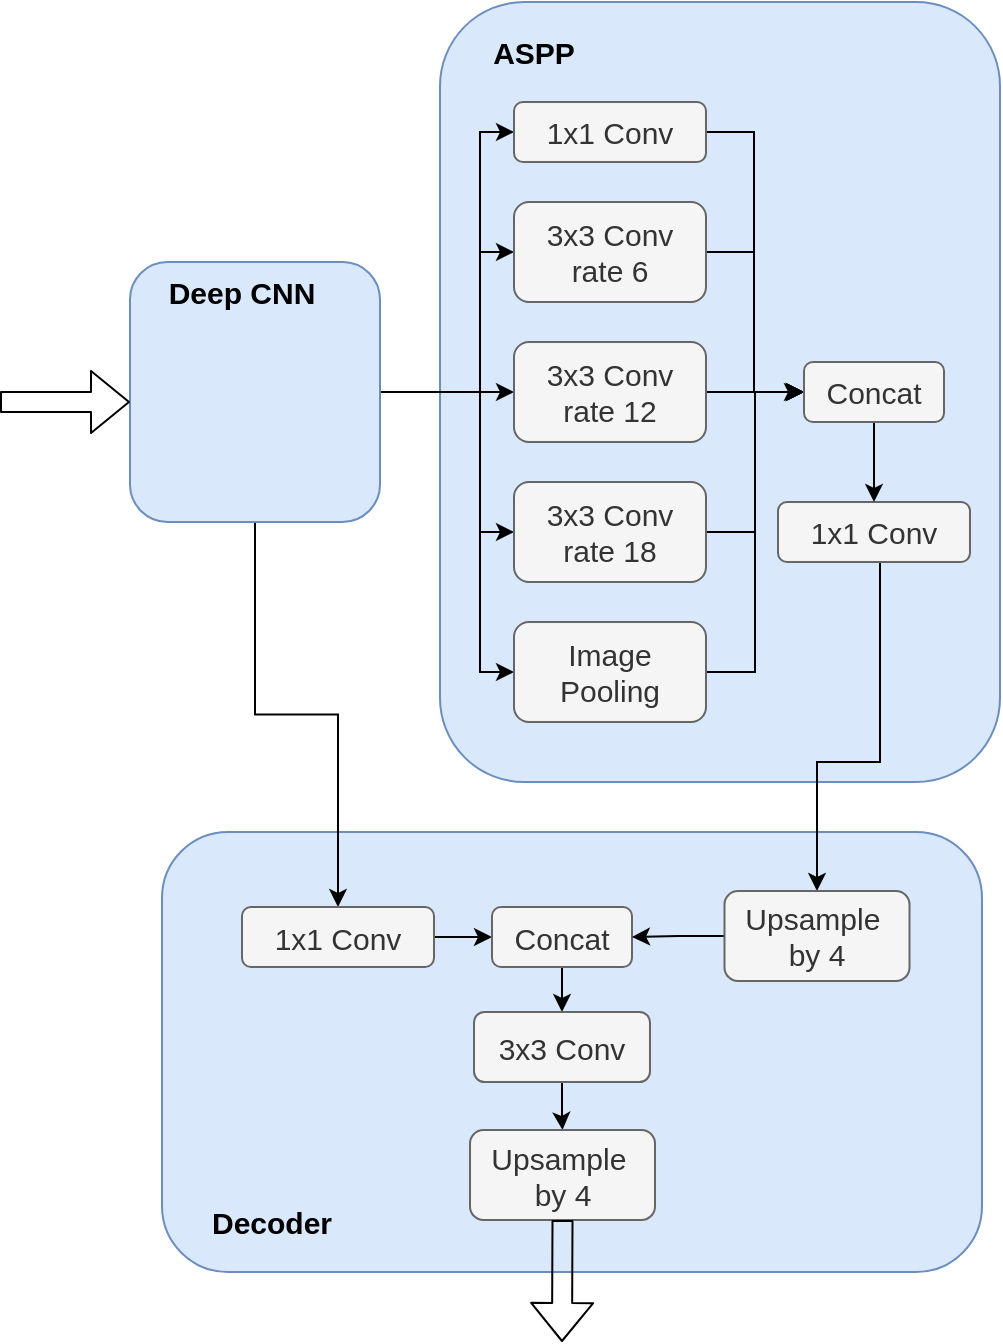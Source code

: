<mxfile version="14.7.7" type="github">
  <diagram id="l3SVyb221BhFx8IjSXw3" name="Page-1">
    <mxGraphModel dx="876" dy="804" grid="1" gridSize="5" guides="1" tooltips="1" connect="1" arrows="1" fold="1" page="1" pageScale="1" pageWidth="827" pageHeight="1169" math="0" shadow="0">
      <root>
        <mxCell id="0" />
        <mxCell id="1" parent="0" />
        <mxCell id="aKl-YUl-dlX9zGo-zKUE-4" value="" style="rounded=1;whiteSpace=wrap;html=1;fillColor=#dae8fc;strokeColor=#6c8ebf;" vertex="1" parent="1">
          <mxGeometry x="305" y="90" width="280" height="390" as="geometry" />
        </mxCell>
        <mxCell id="aKl-YUl-dlX9zGo-zKUE-29" value="" style="rounded=1;whiteSpace=wrap;html=1;fillColor=#dae8fc;strokeColor=#6c8ebf;" vertex="1" parent="1">
          <mxGeometry x="166" y="505" width="410" height="220" as="geometry" />
        </mxCell>
        <mxCell id="aKl-YUl-dlX9zGo-zKUE-26" style="edgeStyle=orthogonalEdgeStyle;rounded=0;orthogonalLoop=1;jettySize=auto;html=1;exitX=1;exitY=0.5;exitDx=0;exitDy=0;fontSize=15;entryX=0;entryY=0.5;entryDx=0;entryDy=0;" edge="1" parent="1" source="aKl-YUl-dlX9zGo-zKUE-1" target="aKl-YUl-dlX9zGo-zKUE-6">
          <mxGeometry relative="1" as="geometry">
            <Array as="points">
              <mxPoint x="325" y="285" />
              <mxPoint x="325" y="155" />
            </Array>
          </mxGeometry>
        </mxCell>
        <mxCell id="aKl-YUl-dlX9zGo-zKUE-38" style="edgeStyle=orthogonalEdgeStyle;rounded=0;orthogonalLoop=1;jettySize=auto;html=1;exitX=0.5;exitY=1;exitDx=0;exitDy=0;entryX=0.5;entryY=0;entryDx=0;entryDy=0;fontSize=15;" edge="1" parent="1" source="aKl-YUl-dlX9zGo-zKUE-1" target="aKl-YUl-dlX9zGo-zKUE-30">
          <mxGeometry relative="1" as="geometry" />
        </mxCell>
        <mxCell id="aKl-YUl-dlX9zGo-zKUE-47" style="edgeStyle=orthogonalEdgeStyle;rounded=0;orthogonalLoop=1;jettySize=auto;html=1;exitX=1;exitY=0.5;exitDx=0;exitDy=0;fontSize=15;" edge="1" parent="1" source="aKl-YUl-dlX9zGo-zKUE-1" target="aKl-YUl-dlX9zGo-zKUE-7">
          <mxGeometry relative="1" as="geometry">
            <Array as="points">
              <mxPoint x="325" y="285" />
              <mxPoint x="325" y="215" />
            </Array>
          </mxGeometry>
        </mxCell>
        <mxCell id="aKl-YUl-dlX9zGo-zKUE-48" style="edgeStyle=orthogonalEdgeStyle;rounded=0;orthogonalLoop=1;jettySize=auto;html=1;exitX=1;exitY=0.5;exitDx=0;exitDy=0;fontSize=15;" edge="1" parent="1" source="aKl-YUl-dlX9zGo-zKUE-1" target="aKl-YUl-dlX9zGo-zKUE-8">
          <mxGeometry relative="1" as="geometry" />
        </mxCell>
        <mxCell id="aKl-YUl-dlX9zGo-zKUE-49" style="edgeStyle=orthogonalEdgeStyle;rounded=0;orthogonalLoop=1;jettySize=auto;html=1;exitX=1;exitY=0.5;exitDx=0;exitDy=0;entryX=0;entryY=0.5;entryDx=0;entryDy=0;fontSize=15;" edge="1" parent="1" source="aKl-YUl-dlX9zGo-zKUE-1" target="aKl-YUl-dlX9zGo-zKUE-9">
          <mxGeometry relative="1" as="geometry">
            <Array as="points">
              <mxPoint x="325" y="285" />
              <mxPoint x="325" y="355" />
            </Array>
          </mxGeometry>
        </mxCell>
        <mxCell id="aKl-YUl-dlX9zGo-zKUE-50" style="edgeStyle=orthogonalEdgeStyle;rounded=0;orthogonalLoop=1;jettySize=auto;html=1;exitX=1;exitY=0.5;exitDx=0;exitDy=0;entryX=0;entryY=0.5;entryDx=0;entryDy=0;fontSize=15;" edge="1" parent="1" source="aKl-YUl-dlX9zGo-zKUE-1" target="aKl-YUl-dlX9zGo-zKUE-10">
          <mxGeometry relative="1" as="geometry">
            <Array as="points">
              <mxPoint x="325" y="285" />
              <mxPoint x="325" y="425" />
            </Array>
          </mxGeometry>
        </mxCell>
        <mxCell id="aKl-YUl-dlX9zGo-zKUE-1" value="" style="rounded=1;whiteSpace=wrap;html=1;fillColor=#dae8fc;strokeColor=#6c8ebf;" vertex="1" parent="1">
          <mxGeometry x="150" y="220" width="125" height="130" as="geometry" />
        </mxCell>
        <mxCell id="aKl-YUl-dlX9zGo-zKUE-2" value="Deep CNN" style="text;html=1;strokeColor=none;fillColor=none;align=center;verticalAlign=middle;whiteSpace=wrap;rounded=0;fontSize=15;fontStyle=1" vertex="1" parent="1">
          <mxGeometry x="166" y="220" width="80" height="30" as="geometry" />
        </mxCell>
        <mxCell id="aKl-YUl-dlX9zGo-zKUE-5" value="ASPP" style="text;html=1;strokeColor=none;fillColor=none;align=center;verticalAlign=middle;whiteSpace=wrap;rounded=0;fontSize=15;fontStyle=1" vertex="1" parent="1">
          <mxGeometry x="312" y="100" width="80" height="30" as="geometry" />
        </mxCell>
        <mxCell id="aKl-YUl-dlX9zGo-zKUE-20" style="edgeStyle=orthogonalEdgeStyle;rounded=0;orthogonalLoop=1;jettySize=auto;html=1;exitX=1;exitY=0.5;exitDx=0;exitDy=0;entryX=0;entryY=0.5;entryDx=0;entryDy=0;fontSize=15;" edge="1" parent="1">
          <mxGeometry relative="1" as="geometry">
            <mxPoint x="437" y="155" as="sourcePoint" />
            <mxPoint x="486" y="285" as="targetPoint" />
            <Array as="points">
              <mxPoint x="462" y="155" />
              <mxPoint x="462" y="285" />
            </Array>
          </mxGeometry>
        </mxCell>
        <mxCell id="aKl-YUl-dlX9zGo-zKUE-6" value="1x1 Conv" style="rounded=1;whiteSpace=wrap;html=1;fontSize=15;fillColor=#f5f5f5;strokeColor=#666666;fontColor=#333333;" vertex="1" parent="1">
          <mxGeometry x="342" y="140" width="96" height="30" as="geometry" />
        </mxCell>
        <mxCell id="aKl-YUl-dlX9zGo-zKUE-21" style="edgeStyle=orthogonalEdgeStyle;rounded=0;orthogonalLoop=1;jettySize=auto;html=1;exitX=1;exitY=0.5;exitDx=0;exitDy=0;fontSize=15;" edge="1" parent="1" source="aKl-YUl-dlX9zGo-zKUE-7">
          <mxGeometry relative="1" as="geometry">
            <mxPoint x="487" y="285" as="targetPoint" />
            <Array as="points">
              <mxPoint x="462" y="215" />
              <mxPoint x="462" y="285" />
            </Array>
          </mxGeometry>
        </mxCell>
        <mxCell id="aKl-YUl-dlX9zGo-zKUE-7" value="3x3 Conv&lt;br&gt;rate 6" style="rounded=1;whiteSpace=wrap;html=1;fontSize=15;fillColor=#f5f5f5;strokeColor=#666666;fontColor=#333333;" vertex="1" parent="1">
          <mxGeometry x="342" y="190" width="96" height="50" as="geometry" />
        </mxCell>
        <mxCell id="aKl-YUl-dlX9zGo-zKUE-22" style="edgeStyle=orthogonalEdgeStyle;rounded=0;orthogonalLoop=1;jettySize=auto;html=1;exitX=1;exitY=0.5;exitDx=0;exitDy=0;entryX=0;entryY=0.5;entryDx=0;entryDy=0;fontSize=15;" edge="1" parent="1" source="aKl-YUl-dlX9zGo-zKUE-8" target="aKl-YUl-dlX9zGo-zKUE-18">
          <mxGeometry relative="1" as="geometry" />
        </mxCell>
        <mxCell id="aKl-YUl-dlX9zGo-zKUE-8" value="3x3 Conv&lt;br&gt;rate 12" style="rounded=1;whiteSpace=wrap;html=1;fontSize=15;fillColor=#f5f5f5;strokeColor=#666666;fontColor=#333333;" vertex="1" parent="1">
          <mxGeometry x="342" y="260" width="96" height="50" as="geometry" />
        </mxCell>
        <mxCell id="aKl-YUl-dlX9zGo-zKUE-23" style="edgeStyle=orthogonalEdgeStyle;rounded=0;orthogonalLoop=1;jettySize=auto;html=1;exitX=1;exitY=0.5;exitDx=0;exitDy=0;entryX=0;entryY=0.5;entryDx=0;entryDy=0;fontSize=15;" edge="1" parent="1" source="aKl-YUl-dlX9zGo-zKUE-9" target="aKl-YUl-dlX9zGo-zKUE-18">
          <mxGeometry relative="1" as="geometry" />
        </mxCell>
        <mxCell id="aKl-YUl-dlX9zGo-zKUE-9" value="3x3 Conv&lt;br&gt;rate 18" style="rounded=1;whiteSpace=wrap;html=1;fontSize=15;fillColor=#f5f5f5;strokeColor=#666666;fontColor=#333333;" vertex="1" parent="1">
          <mxGeometry x="342" y="330" width="96" height="50" as="geometry" />
        </mxCell>
        <mxCell id="aKl-YUl-dlX9zGo-zKUE-24" style="edgeStyle=orthogonalEdgeStyle;rounded=0;orthogonalLoop=1;jettySize=auto;html=1;exitX=1;exitY=0.5;exitDx=0;exitDy=0;entryX=0;entryY=0.5;entryDx=0;entryDy=0;fontSize=15;" edge="1" parent="1" source="aKl-YUl-dlX9zGo-zKUE-10" target="aKl-YUl-dlX9zGo-zKUE-18">
          <mxGeometry relative="1" as="geometry" />
        </mxCell>
        <mxCell id="aKl-YUl-dlX9zGo-zKUE-10" value="Image&lt;br&gt;Pooling" style="rounded=1;whiteSpace=wrap;html=1;fontSize=15;fillColor=#f5f5f5;strokeColor=#666666;fontColor=#333333;" vertex="1" parent="1">
          <mxGeometry x="342" y="400" width="96" height="50" as="geometry" />
        </mxCell>
        <mxCell id="aKl-YUl-dlX9zGo-zKUE-28" style="edgeStyle=orthogonalEdgeStyle;rounded=0;orthogonalLoop=1;jettySize=auto;html=1;exitX=0.5;exitY=1;exitDx=0;exitDy=0;fontSize=15;entryX=0.5;entryY=0;entryDx=0;entryDy=0;" edge="1" parent="1" source="aKl-YUl-dlX9zGo-zKUE-17" target="aKl-YUl-dlX9zGo-zKUE-36">
          <mxGeometry relative="1" as="geometry">
            <mxPoint x="455" y="535.0" as="targetPoint" />
            <Array as="points">
              <mxPoint x="525" y="370" />
              <mxPoint x="525" y="470" />
              <mxPoint x="494" y="470" />
            </Array>
          </mxGeometry>
        </mxCell>
        <mxCell id="aKl-YUl-dlX9zGo-zKUE-17" value="1x1 Conv" style="rounded=1;whiteSpace=wrap;html=1;fontSize=15;fillColor=#f5f5f5;strokeColor=#666666;fontColor=#333333;" vertex="1" parent="1">
          <mxGeometry x="474" y="340" width="96" height="30" as="geometry" />
        </mxCell>
        <mxCell id="aKl-YUl-dlX9zGo-zKUE-27" style="edgeStyle=orthogonalEdgeStyle;rounded=0;orthogonalLoop=1;jettySize=auto;html=1;exitX=0.5;exitY=1;exitDx=0;exitDy=0;fontSize=15;" edge="1" parent="1" source="aKl-YUl-dlX9zGo-zKUE-18" target="aKl-YUl-dlX9zGo-zKUE-17">
          <mxGeometry relative="1" as="geometry" />
        </mxCell>
        <mxCell id="aKl-YUl-dlX9zGo-zKUE-18" value="Concat" style="rounded=1;whiteSpace=wrap;html=1;fontSize=15;fillColor=#f5f5f5;strokeColor=#666666;fontColor=#333333;" vertex="1" parent="1">
          <mxGeometry x="487" y="270" width="70" height="30" as="geometry" />
        </mxCell>
        <mxCell id="aKl-YUl-dlX9zGo-zKUE-33" style="edgeStyle=orthogonalEdgeStyle;rounded=0;orthogonalLoop=1;jettySize=auto;html=1;exitX=1;exitY=0.5;exitDx=0;exitDy=0;fontSize=15;" edge="1" parent="1" source="aKl-YUl-dlX9zGo-zKUE-30" target="aKl-YUl-dlX9zGo-zKUE-32">
          <mxGeometry relative="1" as="geometry" />
        </mxCell>
        <mxCell id="aKl-YUl-dlX9zGo-zKUE-30" value="1x1 Conv" style="rounded=1;whiteSpace=wrap;html=1;fontSize=15;fillColor=#f5f5f5;strokeColor=#666666;fontColor=#333333;" vertex="1" parent="1">
          <mxGeometry x="206" y="542.5" width="96" height="30" as="geometry" />
        </mxCell>
        <mxCell id="aKl-YUl-dlX9zGo-zKUE-40" style="edgeStyle=orthogonalEdgeStyle;rounded=0;orthogonalLoop=1;jettySize=auto;html=1;exitX=0.5;exitY=1;exitDx=0;exitDy=0;fontSize=15;" edge="1" parent="1" source="aKl-YUl-dlX9zGo-zKUE-32" target="aKl-YUl-dlX9zGo-zKUE-35">
          <mxGeometry relative="1" as="geometry" />
        </mxCell>
        <mxCell id="aKl-YUl-dlX9zGo-zKUE-32" value="Concat" style="rounded=1;whiteSpace=wrap;html=1;fontSize=15;fillColor=#f5f5f5;strokeColor=#666666;fontColor=#333333;" vertex="1" parent="1">
          <mxGeometry x="331" y="542.5" width="70" height="30" as="geometry" />
        </mxCell>
        <mxCell id="aKl-YUl-dlX9zGo-zKUE-41" style="edgeStyle=orthogonalEdgeStyle;rounded=0;orthogonalLoop=1;jettySize=auto;html=1;exitX=0.5;exitY=1;exitDx=0;exitDy=0;fontSize=15;" edge="1" parent="1" source="aKl-YUl-dlX9zGo-zKUE-35" target="aKl-YUl-dlX9zGo-zKUE-39">
          <mxGeometry relative="1" as="geometry" />
        </mxCell>
        <mxCell id="aKl-YUl-dlX9zGo-zKUE-35" value="3x3 Conv" style="rounded=1;whiteSpace=wrap;html=1;fontSize=15;fillColor=#f5f5f5;strokeColor=#666666;fontColor=#333333;" vertex="1" parent="1">
          <mxGeometry x="322" y="595" width="88" height="35" as="geometry" />
        </mxCell>
        <mxCell id="aKl-YUl-dlX9zGo-zKUE-37" style="edgeStyle=orthogonalEdgeStyle;rounded=0;orthogonalLoop=1;jettySize=auto;html=1;exitX=0;exitY=0.5;exitDx=0;exitDy=0;fontSize=15;" edge="1" parent="1" source="aKl-YUl-dlX9zGo-zKUE-36" target="aKl-YUl-dlX9zGo-zKUE-32">
          <mxGeometry relative="1" as="geometry" />
        </mxCell>
        <mxCell id="aKl-YUl-dlX9zGo-zKUE-36" value="Upsample&amp;nbsp;&lt;br&gt;by 4" style="rounded=1;whiteSpace=wrap;html=1;fontSize=15;fillColor=#f5f5f5;strokeColor=#666666;fontColor=#333333;" vertex="1" parent="1">
          <mxGeometry x="447.25" y="534.5" width="92.5" height="45" as="geometry" />
        </mxCell>
        <mxCell id="aKl-YUl-dlX9zGo-zKUE-39" value="Upsample&amp;nbsp;&lt;br&gt;by 4" style="rounded=1;whiteSpace=wrap;html=1;fontSize=15;fillColor=#f5f5f5;strokeColor=#666666;fontColor=#333333;" vertex="1" parent="1">
          <mxGeometry x="320" y="654" width="92.5" height="45" as="geometry" />
        </mxCell>
        <mxCell id="aKl-YUl-dlX9zGo-zKUE-43" value="" style="shape=flexArrow;endArrow=classic;html=1;fontSize=15;" edge="1" parent="1">
          <mxGeometry width="50" height="50" relative="1" as="geometry">
            <mxPoint x="85" y="290" as="sourcePoint" />
            <mxPoint x="150" y="290" as="targetPoint" />
          </mxGeometry>
        </mxCell>
        <mxCell id="aKl-YUl-dlX9zGo-zKUE-44" value="" style="shape=flexArrow;endArrow=classic;html=1;fontSize=15;exitX=0.5;exitY=1;exitDx=0;exitDy=0;" edge="1" parent="1" source="aKl-YUl-dlX9zGo-zKUE-39">
          <mxGeometry width="50" height="50" relative="1" as="geometry">
            <mxPoint x="401" y="780" as="sourcePoint" />
            <mxPoint x="366" y="760" as="targetPoint" />
          </mxGeometry>
        </mxCell>
        <mxCell id="aKl-YUl-dlX9zGo-zKUE-45" value="Decoder" style="text;html=1;strokeColor=none;fillColor=none;align=center;verticalAlign=middle;whiteSpace=wrap;rounded=0;fontSize=15;fontStyle=1" vertex="1" parent="1">
          <mxGeometry x="181" y="685" width="80" height="30" as="geometry" />
        </mxCell>
      </root>
    </mxGraphModel>
  </diagram>
</mxfile>
